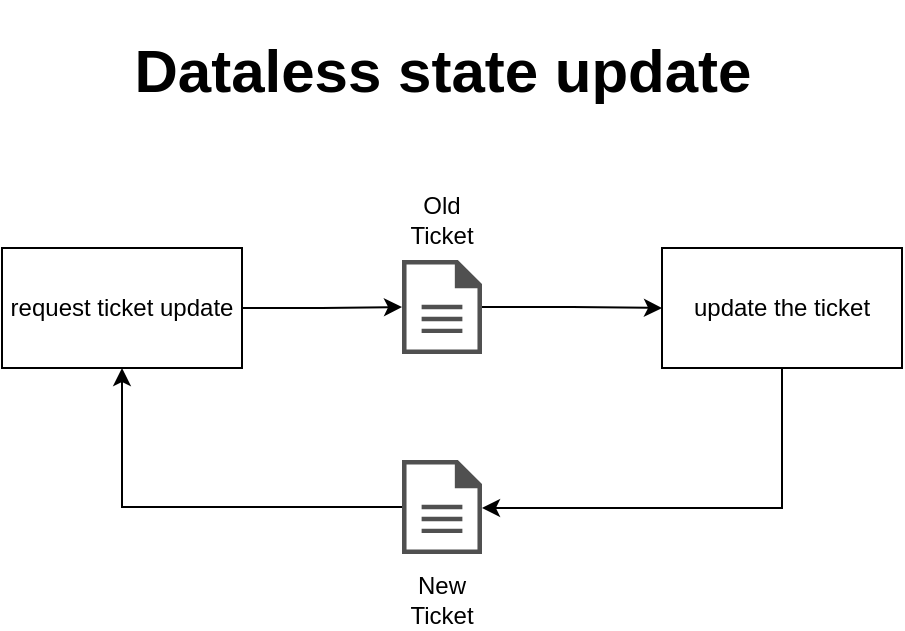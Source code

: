 <mxfile version="14.6.13" type="device"><diagram id="xvA82_YUQ1v2VggUyaR9" name="페이지-1"><mxGraphModel dx="872" dy="510" grid="1" gridSize="10" guides="1" tooltips="1" connect="1" arrows="1" fold="1" page="1" pageScale="1" pageWidth="1100" pageHeight="850" math="0" shadow="0"><root><mxCell id="0"/><mxCell id="1" parent="0"/><mxCell id="dMkr-vAd_PCKUi4oiHRs-8" style="edgeStyle=orthogonalEdgeStyle;rounded=0;orthogonalLoop=1;jettySize=auto;html=1;entryX=0;entryY=0.5;entryDx=0;entryDy=0;" edge="1" parent="1" source="dMkr-vAd_PCKUi4oiHRs-1" target="dMkr-vAd_PCKUi4oiHRs-3"><mxGeometry relative="1" as="geometry"/></mxCell><mxCell id="dMkr-vAd_PCKUi4oiHRs-1" value="" style="pointerEvents=1;shadow=0;dashed=0;html=1;strokeColor=none;fillColor=#505050;labelPosition=center;verticalLabelPosition=bottom;verticalAlign=top;outlineConnect=0;align=center;shape=mxgraph.office.concepts.document;" vertex="1" parent="1"><mxGeometry x="430" y="240" width="40" height="47" as="geometry"/></mxCell><mxCell id="dMkr-vAd_PCKUi4oiHRs-2" value="Old Ticket" style="text;html=1;strokeColor=none;fillColor=none;align=center;verticalAlign=middle;whiteSpace=wrap;rounded=0;" vertex="1" parent="1"><mxGeometry x="430" y="210" width="40" height="20" as="geometry"/></mxCell><mxCell id="dMkr-vAd_PCKUi4oiHRs-9" style="edgeStyle=orthogonalEdgeStyle;rounded=0;orthogonalLoop=1;jettySize=auto;html=1;" edge="1" parent="1" source="dMkr-vAd_PCKUi4oiHRs-3" target="dMkr-vAd_PCKUi4oiHRs-5"><mxGeometry relative="1" as="geometry"><mxPoint x="560" y="410" as="targetPoint"/><Array as="points"><mxPoint x="620" y="364"/></Array></mxGeometry></mxCell><mxCell id="dMkr-vAd_PCKUi4oiHRs-3" value="update the ticket" style="rounded=0;whiteSpace=wrap;html=1;" vertex="1" parent="1"><mxGeometry x="560" y="234" width="120" height="60" as="geometry"/></mxCell><mxCell id="dMkr-vAd_PCKUi4oiHRs-7" style="edgeStyle=orthogonalEdgeStyle;rounded=0;orthogonalLoop=1;jettySize=auto;html=1;" edge="1" parent="1" source="dMkr-vAd_PCKUi4oiHRs-4" target="dMkr-vAd_PCKUi4oiHRs-1"><mxGeometry relative="1" as="geometry"/></mxCell><mxCell id="dMkr-vAd_PCKUi4oiHRs-4" value="request ticket update" style="rounded=0;whiteSpace=wrap;html=1;" vertex="1" parent="1"><mxGeometry x="230" y="234" width="120" height="60" as="geometry"/></mxCell><mxCell id="dMkr-vAd_PCKUi4oiHRs-10" style="edgeStyle=orthogonalEdgeStyle;rounded=0;orthogonalLoop=1;jettySize=auto;html=1;entryX=0.5;entryY=1;entryDx=0;entryDy=0;" edge="1" parent="1" source="dMkr-vAd_PCKUi4oiHRs-5" target="dMkr-vAd_PCKUi4oiHRs-4"><mxGeometry relative="1" as="geometry"/></mxCell><mxCell id="dMkr-vAd_PCKUi4oiHRs-5" value="" style="pointerEvents=1;shadow=0;dashed=0;html=1;strokeColor=none;fillColor=#505050;labelPosition=center;verticalLabelPosition=bottom;verticalAlign=top;outlineConnect=0;align=center;shape=mxgraph.office.concepts.document;" vertex="1" parent="1"><mxGeometry x="430" y="340" width="40" height="47" as="geometry"/></mxCell><mxCell id="dMkr-vAd_PCKUi4oiHRs-6" value="New Ticket" style="text;html=1;strokeColor=none;fillColor=none;align=center;verticalAlign=middle;whiteSpace=wrap;rounded=0;" vertex="1" parent="1"><mxGeometry x="430" y="400" width="40" height="20" as="geometry"/></mxCell><mxCell id="dMkr-vAd_PCKUi4oiHRs-11" value="&lt;b&gt;&lt;font style=&quot;font-size: 30px&quot;&gt;Dataless state update&lt;/font&gt;&lt;/b&gt;" style="text;html=1;strokeColor=none;fillColor=none;align=center;verticalAlign=middle;whiteSpace=wrap;rounded=0;" vertex="1" parent="1"><mxGeometry x="272.5" y="110" width="355" height="70" as="geometry"/></mxCell></root></mxGraphModel></diagram></mxfile>